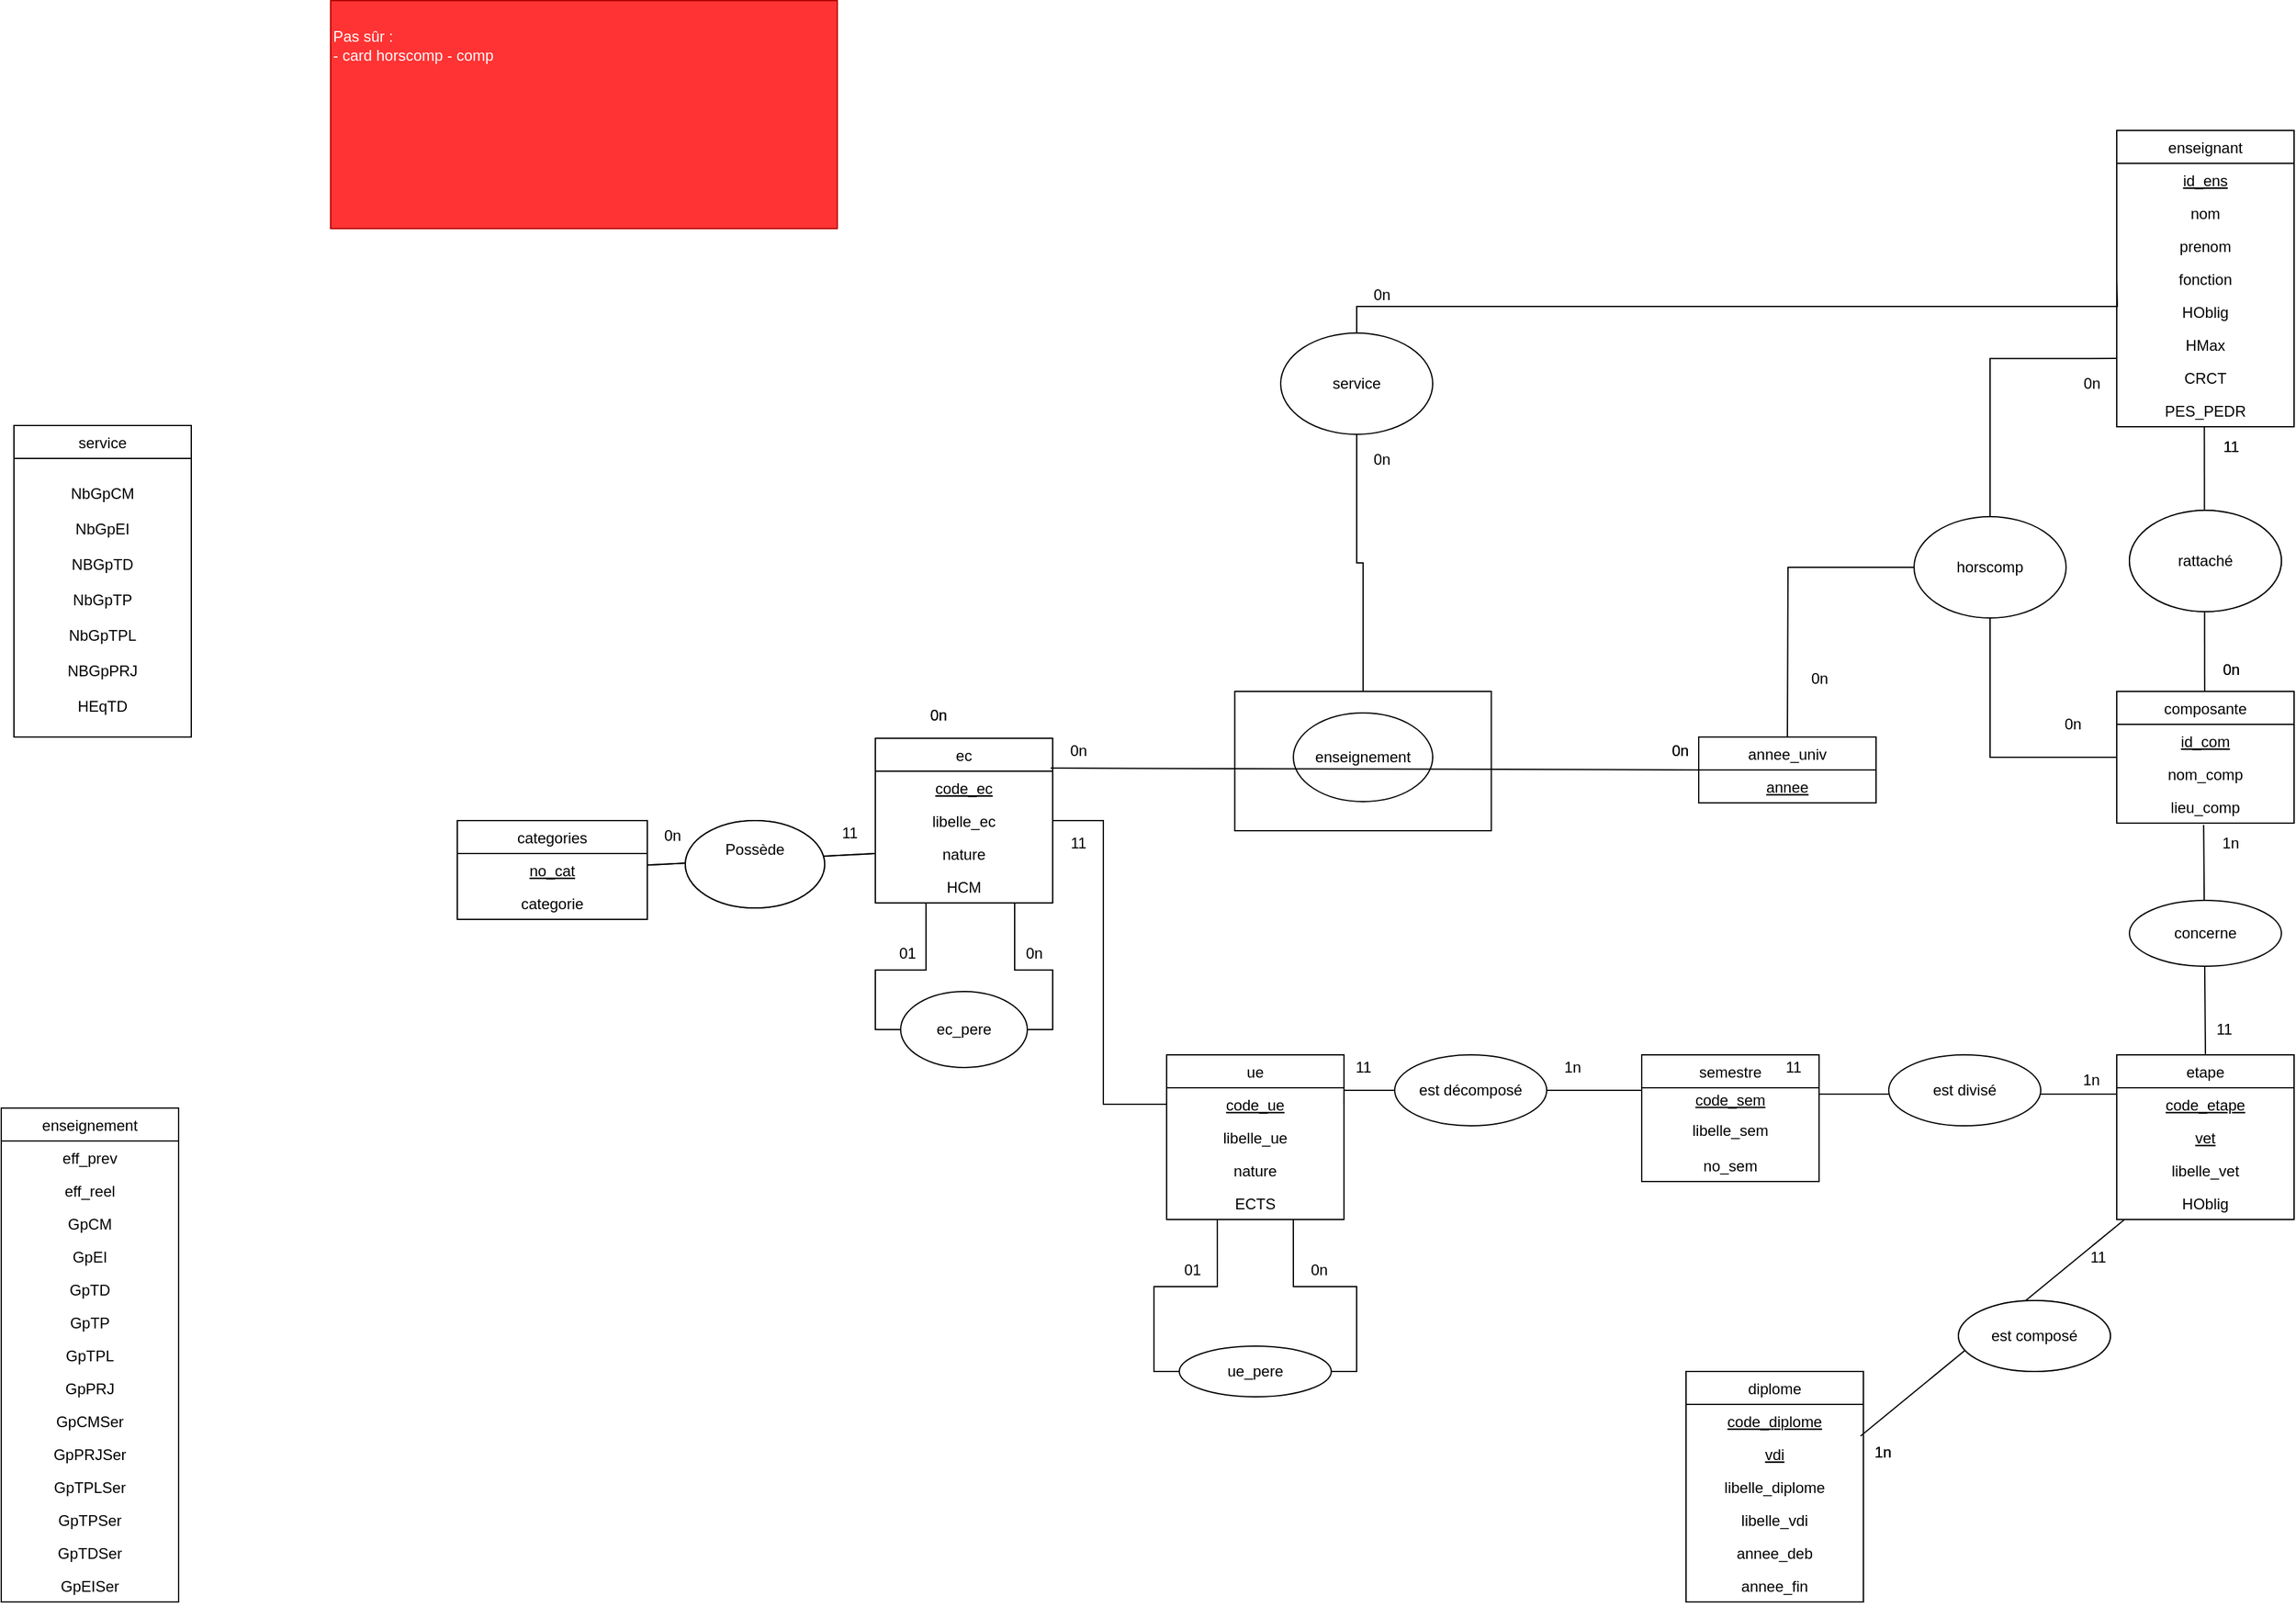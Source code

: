 <mxfile version="13.10.3" type="github">
  <diagram id="S9MI6s02T1DH01e9y4VJ" name="Page-1">
    <mxGraphModel dx="4525" dy="1473" grid="1" gridSize="10" guides="1" tooltips="1" connect="1" arrows="1" fold="1" page="1" pageScale="1" pageWidth="827" pageHeight="1169" math="0" shadow="0">
      <root>
        <mxCell id="0" />
        <mxCell id="1" parent="0" />
        <mxCell id="sm2VLhsxw18HSgWIhHCW-1" value="categories" style="swimlane;fontStyle=0;childLayout=stackLayout;horizontal=1;startSize=26;fillColor=none;horizontalStack=0;resizeParent=1;resizeParentMax=0;resizeLast=0;collapsible=1;marginBottom=0;" parent="1" vertex="1">
          <mxGeometry x="-370" y="825" width="150" height="78" as="geometry">
            <mxRectangle x="420" y="80" width="90" height="26" as="alternateBounds" />
          </mxGeometry>
        </mxCell>
        <mxCell id="sm2VLhsxw18HSgWIhHCW-2" value="no_cat" style="text;strokeColor=none;fillColor=none;align=center;verticalAlign=top;spacingLeft=4;spacingRight=4;overflow=hidden;rotatable=0;points=[[0,0.5],[1,0.5]];portConstraint=eastwest;fontStyle=4" parent="sm2VLhsxw18HSgWIhHCW-1" vertex="1">
          <mxGeometry y="26" width="150" height="26" as="geometry" />
        </mxCell>
        <mxCell id="sm2VLhsxw18HSgWIhHCW-3" value="categorie" style="text;strokeColor=none;fillColor=none;align=center;verticalAlign=top;spacingLeft=4;spacingRight=4;overflow=hidden;rotatable=0;points=[[0,0.5],[1,0.5]];portConstraint=eastwest;" parent="sm2VLhsxw18HSgWIhHCW-1" vertex="1">
          <mxGeometry y="52" width="150" height="26" as="geometry" />
        </mxCell>
        <mxCell id="sm2VLhsxw18HSgWIhHCW-5" value="annee_univ" style="swimlane;fontStyle=0;childLayout=stackLayout;horizontal=1;startSize=26;fillColor=none;horizontalStack=0;resizeParent=1;resizeParentMax=0;resizeLast=0;collapsible=1;marginBottom=0;align=center;" parent="1" vertex="1">
          <mxGeometry x="610" y="759" width="140" height="52" as="geometry" />
        </mxCell>
        <mxCell id="sm2VLhsxw18HSgWIhHCW-6" value="annee" style="text;strokeColor=none;fillColor=none;align=center;verticalAlign=top;spacingLeft=4;spacingRight=4;overflow=hidden;rotatable=0;points=[[0,0.5],[1,0.5]];portConstraint=eastwest;fontStyle=4;strokeWidth=1;horizontal=1;" parent="sm2VLhsxw18HSgWIhHCW-5" vertex="1">
          <mxGeometry y="26" width="140" height="26" as="geometry" />
        </mxCell>
        <mxCell id="sm2VLhsxw18HSgWIhHCW-7" value="ec" style="swimlane;fontStyle=0;childLayout=stackLayout;horizontal=1;startSize=26;fillColor=none;horizontalStack=0;resizeParent=1;resizeParentMax=0;resizeLast=0;collapsible=1;marginBottom=0;strokeWidth=1;fontColor=#000000;align=center;" parent="1" vertex="1">
          <mxGeometry x="-40" y="760" width="140" height="130" as="geometry" />
        </mxCell>
        <mxCell id="sm2VLhsxw18HSgWIhHCW-8" value="code_ec" style="text;strokeColor=none;fillColor=none;align=center;verticalAlign=top;spacingLeft=4;spacingRight=4;overflow=hidden;rotatable=0;points=[[0,0.5],[1,0.5]];portConstraint=eastwest;fontStyle=4" parent="sm2VLhsxw18HSgWIhHCW-7" vertex="1">
          <mxGeometry y="26" width="140" height="26" as="geometry" />
        </mxCell>
        <mxCell id="sm2VLhsxw18HSgWIhHCW-9" value="libelle_ec" style="text;strokeColor=none;fillColor=none;align=center;verticalAlign=top;spacingLeft=4;spacingRight=4;overflow=hidden;rotatable=0;points=[[0,0.5],[1,0.5]];portConstraint=eastwest;fontStyle=0" parent="sm2VLhsxw18HSgWIhHCW-7" vertex="1">
          <mxGeometry y="52" width="140" height="26" as="geometry" />
        </mxCell>
        <mxCell id="sm2VLhsxw18HSgWIhHCW-10" value="nature" style="text;strokeColor=none;fillColor=none;align=center;verticalAlign=top;spacingLeft=4;spacingRight=4;overflow=hidden;rotatable=0;points=[[0,0.5],[1,0.5]];portConstraint=eastwest;" parent="sm2VLhsxw18HSgWIhHCW-7" vertex="1">
          <mxGeometry y="78" width="140" height="26" as="geometry" />
        </mxCell>
        <mxCell id="sm2VLhsxw18HSgWIhHCW-11" value="HCM" style="text;strokeColor=none;fillColor=none;align=center;verticalAlign=top;spacingLeft=4;spacingRight=4;overflow=hidden;rotatable=0;points=[[0,0.5],[1,0.5]];portConstraint=eastwest;" parent="sm2VLhsxw18HSgWIhHCW-7" vertex="1">
          <mxGeometry y="104" width="140" height="26" as="geometry" />
        </mxCell>
        <mxCell id="sm2VLhsxw18HSgWIhHCW-15" value="diplome" style="swimlane;fontStyle=0;childLayout=stackLayout;horizontal=1;startSize=26;fillColor=none;horizontalStack=0;resizeParent=1;resizeParentMax=0;resizeLast=0;collapsible=1;marginBottom=0;strokeWidth=1;fontColor=#000000;align=center;" parent="1" vertex="1">
          <mxGeometry x="600" y="1260" width="140" height="182" as="geometry">
            <mxRectangle x="430" y="670" width="70" height="26" as="alternateBounds" />
          </mxGeometry>
        </mxCell>
        <mxCell id="sm2VLhsxw18HSgWIhHCW-16" value="code_diplome" style="text;strokeColor=none;fillColor=none;align=center;verticalAlign=top;spacingLeft=4;spacingRight=4;overflow=hidden;rotatable=0;points=[[0,0.5],[1,0.5]];portConstraint=eastwest;fontStyle=4" parent="sm2VLhsxw18HSgWIhHCW-15" vertex="1">
          <mxGeometry y="26" width="140" height="26" as="geometry" />
        </mxCell>
        <mxCell id="sm2VLhsxw18HSgWIhHCW-17" value="vdi" style="text;strokeColor=none;fillColor=none;align=center;verticalAlign=top;spacingLeft=4;spacingRight=4;overflow=hidden;rotatable=0;points=[[0,0.5],[1,0.5]];portConstraint=eastwest;fontStyle=4" parent="sm2VLhsxw18HSgWIhHCW-15" vertex="1">
          <mxGeometry y="52" width="140" height="26" as="geometry" />
        </mxCell>
        <mxCell id="sm2VLhsxw18HSgWIhHCW-18" value="libelle_diplome" style="text;strokeColor=none;fillColor=none;align=center;verticalAlign=top;spacingLeft=4;spacingRight=4;overflow=hidden;rotatable=0;points=[[0,0.5],[1,0.5]];portConstraint=eastwest;" parent="sm2VLhsxw18HSgWIhHCW-15" vertex="1">
          <mxGeometry y="78" width="140" height="26" as="geometry" />
        </mxCell>
        <mxCell id="sm2VLhsxw18HSgWIhHCW-19" value="libelle_vdi" style="text;strokeColor=none;fillColor=none;align=center;verticalAlign=top;spacingLeft=4;spacingRight=4;overflow=hidden;rotatable=0;points=[[0,0.5],[1,0.5]];portConstraint=eastwest;" parent="sm2VLhsxw18HSgWIhHCW-15" vertex="1">
          <mxGeometry y="104" width="140" height="26" as="geometry" />
        </mxCell>
        <mxCell id="sm2VLhsxw18HSgWIhHCW-20" value="annee_deb" style="text;strokeColor=none;fillColor=none;align=center;verticalAlign=top;spacingLeft=4;spacingRight=4;overflow=hidden;rotatable=0;points=[[0,0.5],[1,0.5]];portConstraint=eastwest;" parent="sm2VLhsxw18HSgWIhHCW-15" vertex="1">
          <mxGeometry y="130" width="140" height="26" as="geometry" />
        </mxCell>
        <mxCell id="sm2VLhsxw18HSgWIhHCW-21" value="annee_fin" style="text;strokeColor=none;fillColor=none;align=center;verticalAlign=top;spacingLeft=4;spacingRight=4;overflow=hidden;rotatable=0;points=[[0,0.5],[1,0.5]];portConstraint=eastwest;" parent="sm2VLhsxw18HSgWIhHCW-15" vertex="1">
          <mxGeometry y="156" width="140" height="26" as="geometry" />
        </mxCell>
        <mxCell id="sm2VLhsxw18HSgWIhHCW-22" value="enseignant" style="swimlane;fontStyle=0;childLayout=stackLayout;horizontal=1;startSize=26;fillColor=none;horizontalStack=0;resizeParent=1;resizeParentMax=0;resizeLast=0;collapsible=1;marginBottom=0;strokeWidth=1;fontColor=#000000;align=center;" parent="1" vertex="1">
          <mxGeometry x="940" y="280" width="140" height="234" as="geometry" />
        </mxCell>
        <mxCell id="sm2VLhsxw18HSgWIhHCW-23" value="id_ens" style="text;strokeColor=none;fillColor=none;align=center;verticalAlign=top;spacingLeft=4;spacingRight=4;overflow=hidden;rotatable=0;points=[[0,0.5],[1,0.5]];portConstraint=eastwest;fontStyle=4" parent="sm2VLhsxw18HSgWIhHCW-22" vertex="1">
          <mxGeometry y="26" width="140" height="26" as="geometry" />
        </mxCell>
        <mxCell id="sm2VLhsxw18HSgWIhHCW-24" value="nom" style="text;strokeColor=none;fillColor=none;align=center;verticalAlign=top;spacingLeft=4;spacingRight=4;overflow=hidden;rotatable=0;points=[[0,0.5],[1,0.5]];portConstraint=eastwest;fontStyle=0" parent="sm2VLhsxw18HSgWIhHCW-22" vertex="1">
          <mxGeometry y="52" width="140" height="26" as="geometry" />
        </mxCell>
        <mxCell id="sm2VLhsxw18HSgWIhHCW-25" value="prenom" style="text;strokeColor=none;fillColor=none;align=center;verticalAlign=top;spacingLeft=4;spacingRight=4;overflow=hidden;rotatable=0;points=[[0,0.5],[1,0.5]];portConstraint=eastwest;" parent="sm2VLhsxw18HSgWIhHCW-22" vertex="1">
          <mxGeometry y="78" width="140" height="26" as="geometry" />
        </mxCell>
        <mxCell id="sm2VLhsxw18HSgWIhHCW-26" value="fonction" style="text;strokeColor=none;fillColor=none;align=center;verticalAlign=top;spacingLeft=4;spacingRight=4;overflow=hidden;rotatable=0;points=[[0,0.5],[1,0.5]];portConstraint=eastwest;" parent="sm2VLhsxw18HSgWIhHCW-22" vertex="1">
          <mxGeometry y="104" width="140" height="26" as="geometry" />
        </mxCell>
        <mxCell id="sm2VLhsxw18HSgWIhHCW-27" value="HOblig" style="text;strokeColor=none;fillColor=none;align=center;verticalAlign=top;spacingLeft=4;spacingRight=4;overflow=hidden;rotatable=0;points=[[0,0.5],[1,0.5]];portConstraint=eastwest;" parent="sm2VLhsxw18HSgWIhHCW-22" vertex="1">
          <mxGeometry y="130" width="140" height="26" as="geometry" />
        </mxCell>
        <mxCell id="sm2VLhsxw18HSgWIhHCW-28" value="HMax" style="text;strokeColor=none;fillColor=none;align=center;verticalAlign=top;spacingLeft=4;spacingRight=4;overflow=hidden;rotatable=0;points=[[0,0.5],[1,0.5]];portConstraint=eastwest;" parent="sm2VLhsxw18HSgWIhHCW-22" vertex="1">
          <mxGeometry y="156" width="140" height="26" as="geometry" />
        </mxCell>
        <mxCell id="sm2VLhsxw18HSgWIhHCW-29" value="CRCT" style="text;strokeColor=none;fillColor=none;align=center;verticalAlign=top;spacingLeft=4;spacingRight=4;overflow=hidden;rotatable=0;points=[[0,0.5],[1,0.5]];portConstraint=eastwest;" parent="sm2VLhsxw18HSgWIhHCW-22" vertex="1">
          <mxGeometry y="182" width="140" height="26" as="geometry" />
        </mxCell>
        <mxCell id="sm2VLhsxw18HSgWIhHCW-30" value="PES_PEDR" style="text;strokeColor=none;fillColor=none;align=center;verticalAlign=top;spacingLeft=4;spacingRight=4;overflow=hidden;rotatable=0;points=[[0,0.5],[1,0.5]];portConstraint=eastwest;" parent="sm2VLhsxw18HSgWIhHCW-22" vertex="1">
          <mxGeometry y="208" width="140" height="26" as="geometry" />
        </mxCell>
        <mxCell id="sm2VLhsxw18HSgWIhHCW-77" value="0n" style="text;html=1;align=center;verticalAlign=middle;resizable=0;points=[];autosize=1;" parent="1" vertex="1">
          <mxGeometry x="580" y="760" width="30" height="20" as="geometry" />
        </mxCell>
        <mxCell id="sm2VLhsxw18HSgWIhHCW-91" value="0n" style="text;html=1;strokeColor=none;fillColor=none;align=center;verticalAlign=middle;whiteSpace=wrap;rounded=0;" parent="1" vertex="1">
          <mxGeometry x="-10" y="732" width="40" height="20" as="geometry" />
        </mxCell>
        <mxCell id="sm2VLhsxw18HSgWIhHCW-94" value="0n" style="text;html=1;strokeColor=none;fillColor=none;align=center;verticalAlign=middle;whiteSpace=wrap;rounded=0;" parent="1" vertex="1">
          <mxGeometry x="340" y="400" width="40" height="20" as="geometry" />
        </mxCell>
        <mxCell id="sm2VLhsxw18HSgWIhHCW-96" value="composante" style="swimlane;fontStyle=0;childLayout=stackLayout;horizontal=1;startSize=26;fillColor=none;horizontalStack=0;resizeParent=1;resizeParentMax=0;resizeLast=0;collapsible=1;marginBottom=0;strokeWidth=1;fontColor=#000000;align=center;" parent="1" vertex="1">
          <mxGeometry x="940" y="723" width="140" height="104" as="geometry" />
        </mxCell>
        <mxCell id="sm2VLhsxw18HSgWIhHCW-97" value="id_com" style="text;strokeColor=none;fillColor=none;align=center;verticalAlign=top;spacingLeft=4;spacingRight=4;overflow=hidden;rotatable=0;points=[[0,0.5],[1,0.5]];portConstraint=eastwest;fontStyle=4" parent="sm2VLhsxw18HSgWIhHCW-96" vertex="1">
          <mxGeometry y="26" width="140" height="26" as="geometry" />
        </mxCell>
        <mxCell id="sm2VLhsxw18HSgWIhHCW-98" value="nom_comp" style="text;strokeColor=none;fillColor=none;align=center;verticalAlign=top;spacingLeft=4;spacingRight=4;overflow=hidden;rotatable=0;points=[[0,0.5],[1,0.5]];portConstraint=eastwest;" parent="sm2VLhsxw18HSgWIhHCW-96" vertex="1">
          <mxGeometry y="52" width="140" height="26" as="geometry" />
        </mxCell>
        <mxCell id="sm2VLhsxw18HSgWIhHCW-99" value="lieu_comp" style="text;strokeColor=none;fillColor=none;align=center;verticalAlign=top;spacingLeft=4;spacingRight=4;overflow=hidden;rotatable=0;points=[[0,0.5],[1,0.5]];portConstraint=eastwest;" parent="sm2VLhsxw18HSgWIhHCW-96" vertex="1">
          <mxGeometry y="78" width="140" height="26" as="geometry" />
        </mxCell>
        <mxCell id="sm2VLhsxw18HSgWIhHCW-101" value="" style="endArrow=none;html=1;exitX=0.494;exitY=1.015;exitDx=0;exitDy=0;exitPerimeter=0;" parent="1" source="sm2VLhsxw18HSgWIhHCW-30" edge="1">
          <mxGeometry width="50" height="50" relative="1" as="geometry">
            <mxPoint x="1009" y="520" as="sourcePoint" />
            <mxPoint x="1009.41" y="723" as="targetPoint" />
          </mxGeometry>
        </mxCell>
        <mxCell id="sm2VLhsxw18HSgWIhHCW-102" value="embauche" style="ellipse;whiteSpace=wrap;html=1;" parent="1" vertex="1">
          <mxGeometry x="950" y="580" width="120" height="80" as="geometry" />
        </mxCell>
        <mxCell id="sm2VLhsxw18HSgWIhHCW-103" value="0n" style="text;html=1;align=center;verticalAlign=middle;resizable=0;points=[];autosize=1;" parent="1" vertex="1">
          <mxGeometry x="1015" y="696" width="30" height="20" as="geometry" />
        </mxCell>
        <mxCell id="sm2VLhsxw18HSgWIhHCW-104" value="11" style="text;html=1;align=center;verticalAlign=middle;resizable=0;points=[];autosize=1;" parent="1" vertex="1">
          <mxGeometry x="1015" y="520" width="30" height="20" as="geometry" />
        </mxCell>
        <mxCell id="sm2VLhsxw18HSgWIhHCW-110" value="" style="endArrow=none;html=1;entryX=0;entryY=0.5;entryDx=0;entryDy=0;" parent="1" source="sm2VLhsxw18HSgWIhHCW-2" target="sm2VLhsxw18HSgWIhHCW-10" edge="1">
          <mxGeometry width="50" height="50" relative="1" as="geometry">
            <mxPoint x="320" y="810" as="sourcePoint" />
            <mxPoint x="370" y="760" as="targetPoint" />
          </mxGeometry>
        </mxCell>
        <mxCell id="sm2VLhsxw18HSgWIhHCW-111" value="" style="ellipse;whiteSpace=wrap;html=1;" parent="1" vertex="1">
          <mxGeometry x="-190" y="825" width="110" height="69" as="geometry" />
        </mxCell>
        <mxCell id="sm2VLhsxw18HSgWIhHCW-112" value="Possède" style="text;html=1;strokeColor=none;fillColor=none;align=center;verticalAlign=middle;whiteSpace=wrap;rounded=0;" parent="1" vertex="1">
          <mxGeometry x="-155" y="838" width="40" height="20" as="geometry" />
        </mxCell>
        <mxCell id="sm2VLhsxw18HSgWIhHCW-120" value="0n" style="text;html=1;align=center;verticalAlign=middle;resizable=0;points=[];autosize=1;" parent="1" vertex="1">
          <mxGeometry x="890" y="739" width="30" height="20" as="geometry" />
        </mxCell>
        <mxCell id="sm2VLhsxw18HSgWIhHCW-126" value="est composé" style="ellipse;whiteSpace=wrap;html=1;" parent="1" vertex="1">
          <mxGeometry x="815" y="1204" width="120" height="56" as="geometry" />
        </mxCell>
        <mxCell id="sm2VLhsxw18HSgWIhHCW-131" value="1n" style="text;html=1;align=center;verticalAlign=middle;resizable=0;points=[];autosize=1;" parent="1" vertex="1">
          <mxGeometry x="740" y="1314" width="30" height="20" as="geometry" />
        </mxCell>
        <mxCell id="sm2VLhsxw18HSgWIhHCW-198" value="enseignement" style="ellipse;whiteSpace=wrap;html=1;" parent="1" vertex="1">
          <mxGeometry x="290" y="740" width="110" height="70" as="geometry" />
        </mxCell>
        <mxCell id="sm2VLhsxw18HSgWIhHCW-209" value="0n" style="text;html=1;align=center;verticalAlign=middle;resizable=0;points=[];autosize=1;" parent="1" vertex="1">
          <mxGeometry x="580" y="760" width="30" height="20" as="geometry" />
        </mxCell>
        <mxCell id="e3m_MHc_dkyIpt8xtR-b-32" style="edgeStyle=orthogonalEdgeStyle;rounded=0;orthogonalLoop=1;jettySize=auto;html=1;exitX=0.5;exitY=1;exitDx=0;exitDy=0;startArrow=none;startFill=0;endArrow=none;endFill=0;" edge="1" parent="1" source="sm2VLhsxw18HSgWIhHCW-219" target="e3m_MHc_dkyIpt8xtR-b-33">
          <mxGeometry relative="1" as="geometry" />
        </mxCell>
        <mxCell id="e3m_MHc_dkyIpt8xtR-b-34" style="edgeStyle=orthogonalEdgeStyle;rounded=0;orthogonalLoop=1;jettySize=auto;html=1;exitX=0.5;exitY=0;exitDx=0;exitDy=0;startArrow=none;startFill=0;endArrow=none;endFill=0;" edge="1" parent="1" source="sm2VLhsxw18HSgWIhHCW-219">
          <mxGeometry relative="1" as="geometry">
            <mxPoint x="940" y="397" as="targetPoint" />
          </mxGeometry>
        </mxCell>
        <mxCell id="sm2VLhsxw18HSgWIhHCW-219" value="service" style="ellipse;whiteSpace=wrap;html=1;" parent="1" vertex="1">
          <mxGeometry x="280" y="440" width="120" height="80" as="geometry" />
        </mxCell>
        <mxCell id="sm2VLhsxw18HSgWIhHCW-223" value="0n" style="text;html=1;strokeColor=none;fillColor=none;align=center;verticalAlign=middle;whiteSpace=wrap;rounded=0;" parent="1" vertex="1">
          <mxGeometry x="-10" y="732" width="40" height="20" as="geometry" />
        </mxCell>
        <mxCell id="sm2VLhsxw18HSgWIhHCW-234" value="rattaché" style="ellipse;whiteSpace=wrap;html=1;" parent="1" vertex="1">
          <mxGeometry x="950" y="580" width="120" height="80" as="geometry" />
        </mxCell>
        <mxCell id="sm2VLhsxw18HSgWIhHCW-235" value="0n" style="text;html=1;align=center;verticalAlign=middle;resizable=0;points=[];autosize=1;" parent="1" vertex="1">
          <mxGeometry x="1015" y="696" width="30" height="20" as="geometry" />
        </mxCell>
        <mxCell id="sm2VLhsxw18HSgWIhHCW-236" value="11" style="text;html=1;align=center;verticalAlign=middle;resizable=0;points=[];autosize=1;" parent="1" vertex="1">
          <mxGeometry x="1015" y="520" width="30" height="20" as="geometry" />
        </mxCell>
        <mxCell id="e3m_MHc_dkyIpt8xtR-b-38" style="edgeStyle=orthogonalEdgeStyle;rounded=0;orthogonalLoop=1;jettySize=auto;html=1;exitX=0.5;exitY=0;exitDx=0;exitDy=0;startArrow=none;startFill=0;endArrow=none;endFill=0;" edge="1" parent="1" source="sm2VLhsxw18HSgWIhHCW-239">
          <mxGeometry relative="1" as="geometry">
            <mxPoint x="940" y="460.059" as="targetPoint" />
            <Array as="points">
              <mxPoint x="840" y="460" />
            </Array>
          </mxGeometry>
        </mxCell>
        <mxCell id="e3m_MHc_dkyIpt8xtR-b-39" style="edgeStyle=orthogonalEdgeStyle;rounded=0;orthogonalLoop=1;jettySize=auto;html=1;exitX=0.5;exitY=1;exitDx=0;exitDy=0;startArrow=none;startFill=0;endArrow=none;endFill=0;" edge="1" parent="1" source="sm2VLhsxw18HSgWIhHCW-239">
          <mxGeometry relative="1" as="geometry">
            <mxPoint x="940" y="775" as="targetPoint" />
            <Array as="points">
              <mxPoint x="840" y="775" />
            </Array>
          </mxGeometry>
        </mxCell>
        <mxCell id="e3m_MHc_dkyIpt8xtR-b-40" style="edgeStyle=orthogonalEdgeStyle;rounded=0;orthogonalLoop=1;jettySize=auto;html=1;exitX=0;exitY=0.5;exitDx=0;exitDy=0;startArrow=none;startFill=0;endArrow=none;endFill=0;" edge="1" parent="1" source="sm2VLhsxw18HSgWIhHCW-239">
          <mxGeometry relative="1" as="geometry">
            <mxPoint x="680" y="759" as="targetPoint" />
          </mxGeometry>
        </mxCell>
        <mxCell id="sm2VLhsxw18HSgWIhHCW-239" value="horscomp" style="ellipse;whiteSpace=wrap;html=1;" parent="1" vertex="1">
          <mxGeometry x="780" y="585" width="120" height="80" as="geometry" />
        </mxCell>
        <mxCell id="sm2VLhsxw18HSgWIhHCW-242" value="" style="endArrow=none;html=1;entryX=0;entryY=0.5;entryDx=0;entryDy=0;" parent="1" edge="1">
          <mxGeometry width="50" height="50" relative="1" as="geometry">
            <mxPoint x="-220" y="860.176" as="sourcePoint" />
            <mxPoint x="-40" y="851" as="targetPoint" />
          </mxGeometry>
        </mxCell>
        <mxCell id="sm2VLhsxw18HSgWIhHCW-243" value="" style="ellipse;whiteSpace=wrap;html=1;" parent="1" vertex="1">
          <mxGeometry x="-190" y="825" width="110" height="69" as="geometry" />
        </mxCell>
        <mxCell id="sm2VLhsxw18HSgWIhHCW-244" value="Possède" style="text;html=1;strokeColor=none;fillColor=none;align=center;verticalAlign=middle;whiteSpace=wrap;rounded=0;" parent="1" vertex="1">
          <mxGeometry x="-155" y="838" width="40" height="20" as="geometry" />
        </mxCell>
        <mxCell id="sm2VLhsxw18HSgWIhHCW-245" value="11" style="text;html=1;strokeColor=none;fillColor=none;align=center;verticalAlign=middle;whiteSpace=wrap;rounded=0;" parent="1" vertex="1">
          <mxGeometry x="-80" y="825" width="40" height="20" as="geometry" />
        </mxCell>
        <mxCell id="sm2VLhsxw18HSgWIhHCW-246" value="0n" style="text;html=1;strokeColor=none;fillColor=none;align=center;verticalAlign=middle;whiteSpace=wrap;rounded=0;" parent="1" vertex="1">
          <mxGeometry x="-220" y="827" width="40" height="20" as="geometry" />
        </mxCell>
        <mxCell id="sm2VLhsxw18HSgWIhHCW-250" value="" style="endArrow=none;html=1;exitX=0.5;exitY=0;exitDx=0;exitDy=0;entryX=0.49;entryY=1.051;entryDx=0;entryDy=0;entryPerimeter=0;" parent="1" source="e3m_MHc_dkyIpt8xtR-b-43" target="sm2VLhsxw18HSgWIhHCW-99" edge="1">
          <mxGeometry width="50" height="50" relative="1" as="geometry">
            <mxPoint x="1105" y="1000" as="sourcePoint" />
            <mxPoint x="1013.98" y="827" as="targetPoint" />
          </mxGeometry>
        </mxCell>
        <mxCell id="sm2VLhsxw18HSgWIhHCW-252" value="0n" style="text;html=1;align=center;verticalAlign=middle;resizable=0;points=[];autosize=1;" parent="1" vertex="1">
          <mxGeometry x="905" y="470" width="30" height="20" as="geometry" />
        </mxCell>
        <mxCell id="sm2VLhsxw18HSgWIhHCW-254" value="concerne" style="ellipse;whiteSpace=wrap;html=1;" parent="1" vertex="1">
          <mxGeometry x="950" y="888" width="120" height="52" as="geometry" />
        </mxCell>
        <mxCell id="sm2VLhsxw18HSgWIhHCW-256" value="&#xa;&lt;div&gt;Pas sûr :&lt;br&gt;- card horscomp - comp&lt;/div&gt;&#xa;&#xa;" style="rounded=0;whiteSpace=wrap;html=1;strokeColor=#B20000;fontColor=#ffffff;fillColor=#FF3333;align=left;verticalAlign=top;" parent="1" vertex="1">
          <mxGeometry x="-470" y="177.5" width="400" height="180" as="geometry" />
        </mxCell>
        <mxCell id="sm2VLhsxw18HSgWIhHCW-257" value="" style="endArrow=none;html=1;exitX=0.984;exitY=-0.038;exitDx=0;exitDy=0;exitPerimeter=0;entryX=0.044;entryY=0.998;entryDx=0;entryDy=0;entryPerimeter=0;" parent="1" target="e3m_MHc_dkyIpt8xtR-b-47" edge="1">
          <mxGeometry width="50" height="50" relative="1" as="geometry">
            <mxPoint x="737.76" y="1311.012" as="sourcePoint" />
            <mxPoint x="1008.96" y="1156.988" as="targetPoint" />
          </mxGeometry>
        </mxCell>
        <mxCell id="sm2VLhsxw18HSgWIhHCW-258" value="est composé" style="ellipse;whiteSpace=wrap;html=1;" parent="1" vertex="1">
          <mxGeometry x="815" y="1204" width="120" height="56" as="geometry" />
        </mxCell>
        <mxCell id="sm2VLhsxw18HSgWIhHCW-263" value="1n" style="text;html=1;align=center;verticalAlign=middle;resizable=0;points=[];autosize=1;" parent="1" vertex="1">
          <mxGeometry x="740" y="1314" width="30" height="20" as="geometry" />
        </mxCell>
        <mxCell id="sm2VLhsxw18HSgWIhHCW-264" value="11" style="text;html=1;align=center;verticalAlign=middle;resizable=0;points=[];autosize=1;" parent="1" vertex="1">
          <mxGeometry x="910" y="1160" width="30" height="20" as="geometry" />
        </mxCell>
        <mxCell id="sm2VLhsxw18HSgWIhHCW-267" value="1n" style="text;html=1;strokeColor=none;fillColor=none;align=center;verticalAlign=middle;whiteSpace=wrap;rounded=0;" parent="1" vertex="1">
          <mxGeometry x="900" y="1020" width="40" height="20" as="geometry" />
        </mxCell>
        <mxCell id="JqV3dSxtL43xUey0ZDG3-1" value="1n" style="text;html=1;strokeColor=none;fillColor=none;align=center;verticalAlign=middle;whiteSpace=wrap;rounded=0;" parent="1" vertex="1">
          <mxGeometry x="1010" y="833" width="40" height="20" as="geometry" />
        </mxCell>
        <mxCell id="JqV3dSxtL43xUey0ZDG3-2" value="11" style="text;html=1;strokeColor=none;fillColor=none;align=center;verticalAlign=middle;whiteSpace=wrap;rounded=0;" parent="1" vertex="1">
          <mxGeometry x="1005" y="980" width="40" height="20" as="geometry" />
        </mxCell>
        <mxCell id="e3m_MHc_dkyIpt8xtR-b-6" style="edgeStyle=orthogonalEdgeStyle;rounded=0;orthogonalLoop=1;jettySize=auto;html=1;exitX=0;exitY=0.5;exitDx=0;exitDy=0;startArrow=none;startFill=0;endArrow=none;endFill=0;" edge="1" parent="1" source="e3m_MHc_dkyIpt8xtR-b-4" target="sm2VLhsxw18HSgWIhHCW-7">
          <mxGeometry relative="1" as="geometry">
            <Array as="points">
              <mxPoint x="-40" y="990" />
              <mxPoint x="-40" y="943" />
              <mxPoint y="943" />
            </Array>
          </mxGeometry>
        </mxCell>
        <mxCell id="e3m_MHc_dkyIpt8xtR-b-7" style="edgeStyle=orthogonalEdgeStyle;rounded=0;orthogonalLoop=1;jettySize=auto;html=1;exitX=1;exitY=0.5;exitDx=0;exitDy=0;startArrow=none;startFill=0;endArrow=none;endFill=0;" edge="1" parent="1" source="e3m_MHc_dkyIpt8xtR-b-4" target="sm2VLhsxw18HSgWIhHCW-7">
          <mxGeometry relative="1" as="geometry">
            <Array as="points">
              <mxPoint x="100" y="990" />
              <mxPoint x="100" y="943" />
              <mxPoint x="70" y="943" />
            </Array>
          </mxGeometry>
        </mxCell>
        <mxCell id="e3m_MHc_dkyIpt8xtR-b-4" value="&lt;div&gt;ec_pere&lt;/div&gt;" style="ellipse;whiteSpace=wrap;html=1;" vertex="1" parent="1">
          <mxGeometry x="-20" y="960" width="100" height="60" as="geometry" />
        </mxCell>
        <mxCell id="e3m_MHc_dkyIpt8xtR-b-8" value="01" style="text;html=1;align=center;verticalAlign=middle;resizable=0;points=[];autosize=1;" vertex="1" parent="1">
          <mxGeometry x="-30" y="920" width="30" height="20" as="geometry" />
        </mxCell>
        <mxCell id="e3m_MHc_dkyIpt8xtR-b-9" value="0n" style="text;html=1;align=center;verticalAlign=middle;resizable=0;points=[];autosize=1;" vertex="1" parent="1">
          <mxGeometry x="70" y="920" width="30" height="20" as="geometry" />
        </mxCell>
        <mxCell id="e3m_MHc_dkyIpt8xtR-b-11" value="11" style="text;html=1;align=center;verticalAlign=middle;resizable=0;points=[];autosize=1;" vertex="1" parent="1">
          <mxGeometry x="105" y="833" width="30" height="20" as="geometry" />
        </mxCell>
        <mxCell id="e3m_MHc_dkyIpt8xtR-b-13" value="enseignement" style="swimlane;fontStyle=0;childLayout=stackLayout;horizontal=1;startSize=26;fillColor=none;horizontalStack=0;resizeParent=1;resizeParentMax=0;resizeLast=0;collapsible=1;marginBottom=0;strokeWidth=1;fontColor=#000000;align=center;" vertex="1" parent="1">
          <mxGeometry x="-730" y="1052" width="140" height="390" as="geometry">
            <mxRectangle x="270" y="760" width="110" height="26" as="alternateBounds" />
          </mxGeometry>
        </mxCell>
        <mxCell id="e3m_MHc_dkyIpt8xtR-b-14" value="eff_prev" style="text;strokeColor=none;fillColor=none;align=center;verticalAlign=top;spacingLeft=4;spacingRight=4;overflow=hidden;rotatable=0;points=[[0,0.5],[1,0.5]];portConstraint=eastwest;" vertex="1" parent="e3m_MHc_dkyIpt8xtR-b-13">
          <mxGeometry y="26" width="140" height="26" as="geometry" />
        </mxCell>
        <mxCell id="e3m_MHc_dkyIpt8xtR-b-15" value="eff_reel" style="text;strokeColor=none;fillColor=none;align=center;verticalAlign=top;spacingLeft=4;spacingRight=4;overflow=hidden;rotatable=0;points=[[0,0.5],[1,0.5]];portConstraint=eastwest;" vertex="1" parent="e3m_MHc_dkyIpt8xtR-b-13">
          <mxGeometry y="52" width="140" height="26" as="geometry" />
        </mxCell>
        <mxCell id="e3m_MHc_dkyIpt8xtR-b-16" value="GpCM" style="text;strokeColor=none;fillColor=none;align=center;verticalAlign=top;spacingLeft=4;spacingRight=4;overflow=hidden;rotatable=0;points=[[0,0.5],[1,0.5]];portConstraint=eastwest;" vertex="1" parent="e3m_MHc_dkyIpt8xtR-b-13">
          <mxGeometry y="78" width="140" height="26" as="geometry" />
        </mxCell>
        <mxCell id="e3m_MHc_dkyIpt8xtR-b-17" value="GpEI" style="text;strokeColor=none;fillColor=none;align=center;verticalAlign=top;spacingLeft=4;spacingRight=4;overflow=hidden;rotatable=0;points=[[0,0.5],[1,0.5]];portConstraint=eastwest;" vertex="1" parent="e3m_MHc_dkyIpt8xtR-b-13">
          <mxGeometry y="104" width="140" height="26" as="geometry" />
        </mxCell>
        <mxCell id="e3m_MHc_dkyIpt8xtR-b-18" value="GpTD" style="text;strokeColor=none;fillColor=none;align=center;verticalAlign=top;spacingLeft=4;spacingRight=4;overflow=hidden;rotatable=0;points=[[0,0.5],[1,0.5]];portConstraint=eastwest;" vertex="1" parent="e3m_MHc_dkyIpt8xtR-b-13">
          <mxGeometry y="130" width="140" height="26" as="geometry" />
        </mxCell>
        <mxCell id="e3m_MHc_dkyIpt8xtR-b-19" value="GpTP" style="text;strokeColor=none;fillColor=none;align=center;verticalAlign=top;spacingLeft=4;spacingRight=4;overflow=hidden;rotatable=0;points=[[0,0.5],[1,0.5]];portConstraint=eastwest;" vertex="1" parent="e3m_MHc_dkyIpt8xtR-b-13">
          <mxGeometry y="156" width="140" height="26" as="geometry" />
        </mxCell>
        <mxCell id="e3m_MHc_dkyIpt8xtR-b-20" value="GpTPL" style="text;strokeColor=none;fillColor=none;align=center;verticalAlign=top;spacingLeft=4;spacingRight=4;overflow=hidden;rotatable=0;points=[[0,0.5],[1,0.5]];portConstraint=eastwest;" vertex="1" parent="e3m_MHc_dkyIpt8xtR-b-13">
          <mxGeometry y="182" width="140" height="26" as="geometry" />
        </mxCell>
        <mxCell id="e3m_MHc_dkyIpt8xtR-b-21" value="GpPRJ" style="text;strokeColor=none;fillColor=none;align=center;verticalAlign=top;spacingLeft=4;spacingRight=4;overflow=hidden;rotatable=0;points=[[0,0.5],[1,0.5]];portConstraint=eastwest;" vertex="1" parent="e3m_MHc_dkyIpt8xtR-b-13">
          <mxGeometry y="208" width="140" height="26" as="geometry" />
        </mxCell>
        <mxCell id="e3m_MHc_dkyIpt8xtR-b-22" value="GpCMSer" style="text;strokeColor=none;fillColor=none;align=center;verticalAlign=top;spacingLeft=4;spacingRight=4;overflow=hidden;rotatable=0;points=[[0,0.5],[1,0.5]];portConstraint=eastwest;" vertex="1" parent="e3m_MHc_dkyIpt8xtR-b-13">
          <mxGeometry y="234" width="140" height="26" as="geometry" />
        </mxCell>
        <mxCell id="e3m_MHc_dkyIpt8xtR-b-23" value="GpPRJSer" style="text;strokeColor=none;fillColor=none;align=center;verticalAlign=top;spacingLeft=4;spacingRight=4;overflow=hidden;rotatable=0;points=[[0,0.5],[1,0.5]];portConstraint=eastwest;" vertex="1" parent="e3m_MHc_dkyIpt8xtR-b-13">
          <mxGeometry y="260" width="140" height="26" as="geometry" />
        </mxCell>
        <mxCell id="e3m_MHc_dkyIpt8xtR-b-24" value="GpTPLSer" style="text;strokeColor=none;fillColor=none;align=center;verticalAlign=top;spacingLeft=4;spacingRight=4;overflow=hidden;rotatable=0;points=[[0,0.5],[1,0.5]];portConstraint=eastwest;" vertex="1" parent="e3m_MHc_dkyIpt8xtR-b-13">
          <mxGeometry y="286" width="140" height="26" as="geometry" />
        </mxCell>
        <mxCell id="e3m_MHc_dkyIpt8xtR-b-25" value="GpTPSer" style="text;strokeColor=none;fillColor=none;align=center;verticalAlign=top;spacingLeft=4;spacingRight=4;overflow=hidden;rotatable=0;points=[[0,0.5],[1,0.5]];portConstraint=eastwest;" vertex="1" parent="e3m_MHc_dkyIpt8xtR-b-13">
          <mxGeometry y="312" width="140" height="26" as="geometry" />
        </mxCell>
        <mxCell id="e3m_MHc_dkyIpt8xtR-b-26" value="GpTDSer" style="text;strokeColor=none;fillColor=none;align=center;verticalAlign=top;spacingLeft=4;spacingRight=4;overflow=hidden;rotatable=0;points=[[0,0.5],[1,0.5]];portConstraint=eastwest;" vertex="1" parent="e3m_MHc_dkyIpt8xtR-b-13">
          <mxGeometry y="338" width="140" height="26" as="geometry" />
        </mxCell>
        <mxCell id="e3m_MHc_dkyIpt8xtR-b-27" value="GpEISer" style="text;strokeColor=none;fillColor=none;align=center;verticalAlign=top;spacingLeft=4;spacingRight=4;overflow=hidden;rotatable=0;points=[[0,0.5],[1,0.5]];portConstraint=eastwest;" vertex="1" parent="e3m_MHc_dkyIpt8xtR-b-13">
          <mxGeometry y="364" width="140" height="26" as="geometry" />
        </mxCell>
        <mxCell id="e3m_MHc_dkyIpt8xtR-b-28" value="" style="endArrow=none;html=1;exitX=0.989;exitY=0.181;exitDx=0;exitDy=0;exitPerimeter=0;entryX=0;entryY=0.5;entryDx=0;entryDy=0;" edge="1" parent="1">
          <mxGeometry width="50" height="50" relative="1" as="geometry">
            <mxPoint x="98.46" y="783.53" as="sourcePoint" />
            <mxPoint x="610" y="785" as="targetPoint" />
          </mxGeometry>
        </mxCell>
        <mxCell id="e3m_MHc_dkyIpt8xtR-b-29" value="0n" style="text;html=1;align=center;verticalAlign=middle;resizable=0;points=[];autosize=1;" vertex="1" parent="1">
          <mxGeometry x="105" y="760" width="30" height="20" as="geometry" />
        </mxCell>
        <mxCell id="e3m_MHc_dkyIpt8xtR-b-30" value="service" style="swimlane;fontStyle=0;childLayout=stackLayout;horizontal=1;startSize=26;fillColor=none;horizontalStack=0;resizeParent=1;resizeParentMax=0;resizeLast=0;collapsible=1;marginBottom=0;align=center;" vertex="1" parent="1">
          <mxGeometry x="-720" y="513" width="140" height="246" as="geometry" />
        </mxCell>
        <mxCell id="e3m_MHc_dkyIpt8xtR-b-31" value="&#xa;NbGpCM&#xa;&#xa;NbGpEI&#xa;&#xa;NBGpTD&#xa;&#xa;NbGpTP&#xa;&#xa;NbGpTPL&#xa;&#xa;NBGpPRJ&#xa;&#xa;HEqTD" style="text;strokeColor=none;fillColor=none;align=center;verticalAlign=top;spacingLeft=4;spacingRight=4;overflow=hidden;rotatable=0;points=[[0,0.5],[1,0.5]];portConstraint=eastwest;" vertex="1" parent="e3m_MHc_dkyIpt8xtR-b-30">
          <mxGeometry y="26" width="140" height="220" as="geometry" />
        </mxCell>
        <mxCell id="e3m_MHc_dkyIpt8xtR-b-33" value="" style="rounded=0;whiteSpace=wrap;html=1;fillColor=none;" vertex="1" parent="1">
          <mxGeometry x="243.75" y="723" width="202.5" height="110" as="geometry" />
        </mxCell>
        <mxCell id="e3m_MHc_dkyIpt8xtR-b-36" value="0n" style="text;html=1;strokeColor=none;fillColor=none;align=center;verticalAlign=middle;whiteSpace=wrap;rounded=0;" vertex="1" parent="1">
          <mxGeometry x="340" y="530" width="40" height="20" as="geometry" />
        </mxCell>
        <mxCell id="e3m_MHc_dkyIpt8xtR-b-41" value="0n" style="text;html=1;align=center;verticalAlign=middle;resizable=0;points=[];autosize=1;" vertex="1" parent="1">
          <mxGeometry x="690" y="703" width="30" height="20" as="geometry" />
        </mxCell>
        <mxCell id="e3m_MHc_dkyIpt8xtR-b-43" value="etape" style="swimlane;fontStyle=0;childLayout=stackLayout;horizontal=1;startSize=26;fillColor=none;horizontalStack=0;resizeParent=1;resizeParentMax=0;resizeLast=0;collapsible=1;marginBottom=0;strokeWidth=1;fontColor=#000000;align=center;" vertex="1" parent="1">
          <mxGeometry x="940" y="1010" width="140" height="130" as="geometry" />
        </mxCell>
        <mxCell id="e3m_MHc_dkyIpt8xtR-b-44" value="code_etape" style="text;strokeColor=none;fillColor=none;align=center;verticalAlign=top;spacingLeft=4;spacingRight=4;overflow=hidden;rotatable=0;points=[[0,0.5],[1,0.5]];portConstraint=eastwest;fontStyle=4" vertex="1" parent="e3m_MHc_dkyIpt8xtR-b-43">
          <mxGeometry y="26" width="140" height="26" as="geometry" />
        </mxCell>
        <mxCell id="e3m_MHc_dkyIpt8xtR-b-45" value="vet" style="text;strokeColor=none;fillColor=none;align=center;verticalAlign=top;spacingLeft=4;spacingRight=4;overflow=hidden;rotatable=0;points=[[0,0.5],[1,0.5]];portConstraint=eastwest;fontStyle=4" vertex="1" parent="e3m_MHc_dkyIpt8xtR-b-43">
          <mxGeometry y="52" width="140" height="26" as="geometry" />
        </mxCell>
        <mxCell id="e3m_MHc_dkyIpt8xtR-b-46" value="libelle_vet" style="text;strokeColor=none;fillColor=none;align=center;verticalAlign=top;spacingLeft=4;spacingRight=4;overflow=hidden;rotatable=0;points=[[0,0.5],[1,0.5]];portConstraint=eastwest;" vertex="1" parent="e3m_MHc_dkyIpt8xtR-b-43">
          <mxGeometry y="78" width="140" height="26" as="geometry" />
        </mxCell>
        <mxCell id="e3m_MHc_dkyIpt8xtR-b-47" value="HOblig" style="text;strokeColor=none;fillColor=none;align=center;verticalAlign=top;spacingLeft=4;spacingRight=4;overflow=hidden;rotatable=0;points=[[0,0.5],[1,0.5]];portConstraint=eastwest;" vertex="1" parent="e3m_MHc_dkyIpt8xtR-b-43">
          <mxGeometry y="104" width="140" height="26" as="geometry" />
        </mxCell>
        <mxCell id="e3m_MHc_dkyIpt8xtR-b-55" value="semestre" style="swimlane;fontStyle=0;childLayout=stackLayout;horizontal=1;startSize=26;fillColor=none;horizontalStack=0;resizeParent=1;resizeParentMax=0;resizeLast=0;collapsible=1;marginBottom=0;" vertex="1" parent="1">
          <mxGeometry x="565" y="1010" width="140" height="100" as="geometry" />
        </mxCell>
        <mxCell id="e3m_MHc_dkyIpt8xtR-b-56" value="&lt;u&gt;code_sem&lt;/u&gt;" style="text;html=1;strokeColor=none;fillColor=none;align=center;verticalAlign=middle;whiteSpace=wrap;rounded=0;" vertex="1" parent="e3m_MHc_dkyIpt8xtR-b-55">
          <mxGeometry y="26" width="140" height="20" as="geometry" />
        </mxCell>
        <mxCell id="e3m_MHc_dkyIpt8xtR-b-57" value="libelle_sem&#xa;&#xa;no_sem&#xa;" style="text;strokeColor=none;fillColor=none;align=center;verticalAlign=top;spacingLeft=4;spacingRight=4;overflow=hidden;rotatable=0;points=[[0,0.5],[1,0.5]];portConstraint=eastwest;fontStyle=0" vertex="1" parent="e3m_MHc_dkyIpt8xtR-b-55">
          <mxGeometry y="46" width="140" height="54" as="geometry" />
        </mxCell>
        <mxCell id="e3m_MHc_dkyIpt8xtR-b-60" style="edgeStyle=orthogonalEdgeStyle;rounded=0;orthogonalLoop=1;jettySize=auto;html=1;exitX=1;exitY=0.25;exitDx=0;exitDy=0;entryX=0;entryY=0.19;entryDx=0;entryDy=0;entryPerimeter=0;startArrow=none;startFill=0;endArrow=none;endFill=0;" edge="1" parent="1" source="e3m_MHc_dkyIpt8xtR-b-56" target="e3m_MHc_dkyIpt8xtR-b-44">
          <mxGeometry relative="1" as="geometry" />
        </mxCell>
        <mxCell id="e3m_MHc_dkyIpt8xtR-b-61" value="est divisé" style="ellipse;whiteSpace=wrap;html=1;" vertex="1" parent="1">
          <mxGeometry x="760" y="1010" width="120" height="56" as="geometry" />
        </mxCell>
        <mxCell id="e3m_MHc_dkyIpt8xtR-b-62" value="11" style="text;html=1;strokeColor=none;fillColor=none;align=center;verticalAlign=middle;whiteSpace=wrap;rounded=0;" vertex="1" parent="1">
          <mxGeometry x="665" y="1010" width="40" height="20" as="geometry" />
        </mxCell>
        <mxCell id="e3m_MHc_dkyIpt8xtR-b-81" style="edgeStyle=orthogonalEdgeStyle;rounded=0;orthogonalLoop=1;jettySize=auto;html=1;exitX=1;exitY=0.5;exitDx=0;exitDy=0;startArrow=none;startFill=0;endArrow=none;endFill=0;" edge="1" parent="1" source="e3m_MHc_dkyIpt8xtR-b-63" target="e3m_MHc_dkyIpt8xtR-b-55">
          <mxGeometry relative="1" as="geometry">
            <Array as="points">
              <mxPoint x="520" y="1038" />
              <mxPoint x="520" y="1038" />
            </Array>
          </mxGeometry>
        </mxCell>
        <mxCell id="e3m_MHc_dkyIpt8xtR-b-63" value="est décomposé" style="ellipse;whiteSpace=wrap;html=1;" vertex="1" parent="1">
          <mxGeometry x="370" y="1010" width="120" height="56" as="geometry" />
        </mxCell>
        <mxCell id="e3m_MHc_dkyIpt8xtR-b-69" style="edgeStyle=orthogonalEdgeStyle;rounded=0;orthogonalLoop=1;jettySize=auto;html=1;exitX=0;exitY=0.5;exitDx=0;exitDy=0;startArrow=none;startFill=0;endArrow=none;endFill=0;" edge="1" parent="1" source="e3m_MHc_dkyIpt8xtR-b-71">
          <mxGeometry relative="1" as="geometry">
            <mxPoint x="229.95" y="1140" as="targetPoint" />
            <Array as="points">
              <mxPoint x="179.95" y="1260" />
              <mxPoint x="179.95" y="1193" />
              <mxPoint x="229.95" y="1193" />
            </Array>
          </mxGeometry>
        </mxCell>
        <mxCell id="e3m_MHc_dkyIpt8xtR-b-70" style="edgeStyle=orthogonalEdgeStyle;rounded=0;orthogonalLoop=1;jettySize=auto;html=1;exitX=1;exitY=0.5;exitDx=0;exitDy=0;startArrow=none;startFill=0;endArrow=none;endFill=0;" edge="1" parent="1" source="e3m_MHc_dkyIpt8xtR-b-71">
          <mxGeometry relative="1" as="geometry">
            <mxPoint x="289.95" y="1140" as="targetPoint" />
            <Array as="points">
              <mxPoint x="339.95" y="1260" />
              <mxPoint x="339.95" y="1193" />
              <mxPoint x="289.95" y="1193" />
            </Array>
          </mxGeometry>
        </mxCell>
        <mxCell id="e3m_MHc_dkyIpt8xtR-b-71" value="ue_pere" style="ellipse;whiteSpace=wrap;html=1;fillColor=none;" vertex="1" parent="1">
          <mxGeometry x="199.95" y="1240" width="120" height="40" as="geometry" />
        </mxCell>
        <mxCell id="e3m_MHc_dkyIpt8xtR-b-72" value="01" style="text;html=1;align=center;verticalAlign=middle;resizable=0;points=[];autosize=1;" vertex="1" parent="1">
          <mxGeometry x="194.95" y="1170" width="30" height="20" as="geometry" />
        </mxCell>
        <mxCell id="e3m_MHc_dkyIpt8xtR-b-73" value="0n" style="text;html=1;align=center;verticalAlign=middle;resizable=0;points=[];autosize=1;" vertex="1" parent="1">
          <mxGeometry x="294.95" y="1170" width="30" height="20" as="geometry" />
        </mxCell>
        <mxCell id="e3m_MHc_dkyIpt8xtR-b-74" value="ue" style="swimlane;fontStyle=0;childLayout=stackLayout;horizontal=1;startSize=26;fillColor=none;horizontalStack=0;resizeParent=1;resizeParentMax=0;resizeLast=0;collapsible=1;marginBottom=0;align=center;" vertex="1" parent="1">
          <mxGeometry x="189.95" y="1010" width="140" height="130" as="geometry" />
        </mxCell>
        <mxCell id="e3m_MHc_dkyIpt8xtR-b-75" value="code_ue" style="text;strokeColor=none;fillColor=none;align=center;verticalAlign=top;spacingLeft=4;spacingRight=4;overflow=hidden;rotatable=0;points=[[0,0.5],[1,0.5]];portConstraint=eastwest;fontStyle=4" vertex="1" parent="e3m_MHc_dkyIpt8xtR-b-74">
          <mxGeometry y="26" width="140" height="26" as="geometry" />
        </mxCell>
        <mxCell id="e3m_MHc_dkyIpt8xtR-b-76" value="libelle_ue" style="text;strokeColor=none;fillColor=none;align=center;verticalAlign=top;spacingLeft=4;spacingRight=4;overflow=hidden;rotatable=0;points=[[0,0.5],[1,0.5]];portConstraint=eastwest;" vertex="1" parent="e3m_MHc_dkyIpt8xtR-b-74">
          <mxGeometry y="52" width="140" height="26" as="geometry" />
        </mxCell>
        <mxCell id="e3m_MHc_dkyIpt8xtR-b-77" value="nature" style="text;strokeColor=none;fillColor=none;align=center;verticalAlign=top;spacingLeft=4;spacingRight=4;overflow=hidden;rotatable=0;points=[[0,0.5],[1,0.5]];portConstraint=eastwest;" vertex="1" parent="e3m_MHc_dkyIpt8xtR-b-74">
          <mxGeometry y="78" width="140" height="26" as="geometry" />
        </mxCell>
        <mxCell id="e3m_MHc_dkyIpt8xtR-b-78" value="ECTS" style="text;strokeColor=none;fillColor=none;align=center;verticalAlign=top;spacingLeft=4;spacingRight=4;overflow=hidden;rotatable=0;points=[[0,0.5],[1,0.5]];portConstraint=eastwest;" vertex="1" parent="e3m_MHc_dkyIpt8xtR-b-74">
          <mxGeometry y="104" width="140" height="26" as="geometry" />
        </mxCell>
        <mxCell id="e3m_MHc_dkyIpt8xtR-b-80" style="edgeStyle=orthogonalEdgeStyle;rounded=0;orthogonalLoop=1;jettySize=auto;html=1;exitX=1;exitY=0.5;exitDx=0;exitDy=0;entryX=0;entryY=0.5;entryDx=0;entryDy=0;startArrow=none;startFill=0;endArrow=none;endFill=0;" edge="1" parent="1" source="e3m_MHc_dkyIpt8xtR-b-75" target="e3m_MHc_dkyIpt8xtR-b-63">
          <mxGeometry relative="1" as="geometry">
            <Array as="points">
              <mxPoint x="330" y="1038" />
            </Array>
          </mxGeometry>
        </mxCell>
        <mxCell id="e3m_MHc_dkyIpt8xtR-b-82" value="1n" style="text;html=1;align=center;verticalAlign=middle;resizable=0;points=[];autosize=1;" vertex="1" parent="1">
          <mxGeometry x="495" y="1010" width="30" height="20" as="geometry" />
        </mxCell>
        <mxCell id="e3m_MHc_dkyIpt8xtR-b-83" value="11" style="text;html=1;align=center;verticalAlign=middle;resizable=0;points=[];autosize=1;" vertex="1" parent="1">
          <mxGeometry x="329.95" y="1010" width="30" height="20" as="geometry" />
        </mxCell>
        <mxCell id="e3m_MHc_dkyIpt8xtR-b-84" style="edgeStyle=orthogonalEdgeStyle;rounded=0;orthogonalLoop=1;jettySize=auto;html=1;exitX=0;exitY=0.5;exitDx=0;exitDy=0;startArrow=none;startFill=0;endArrow=none;endFill=0;" edge="1" parent="1" source="e3m_MHc_dkyIpt8xtR-b-75" target="sm2VLhsxw18HSgWIhHCW-7">
          <mxGeometry relative="1" as="geometry">
            <Array as="points">
              <mxPoint x="140" y="1049" />
              <mxPoint x="140" y="825" />
            </Array>
          </mxGeometry>
        </mxCell>
      </root>
    </mxGraphModel>
  </diagram>
</mxfile>
